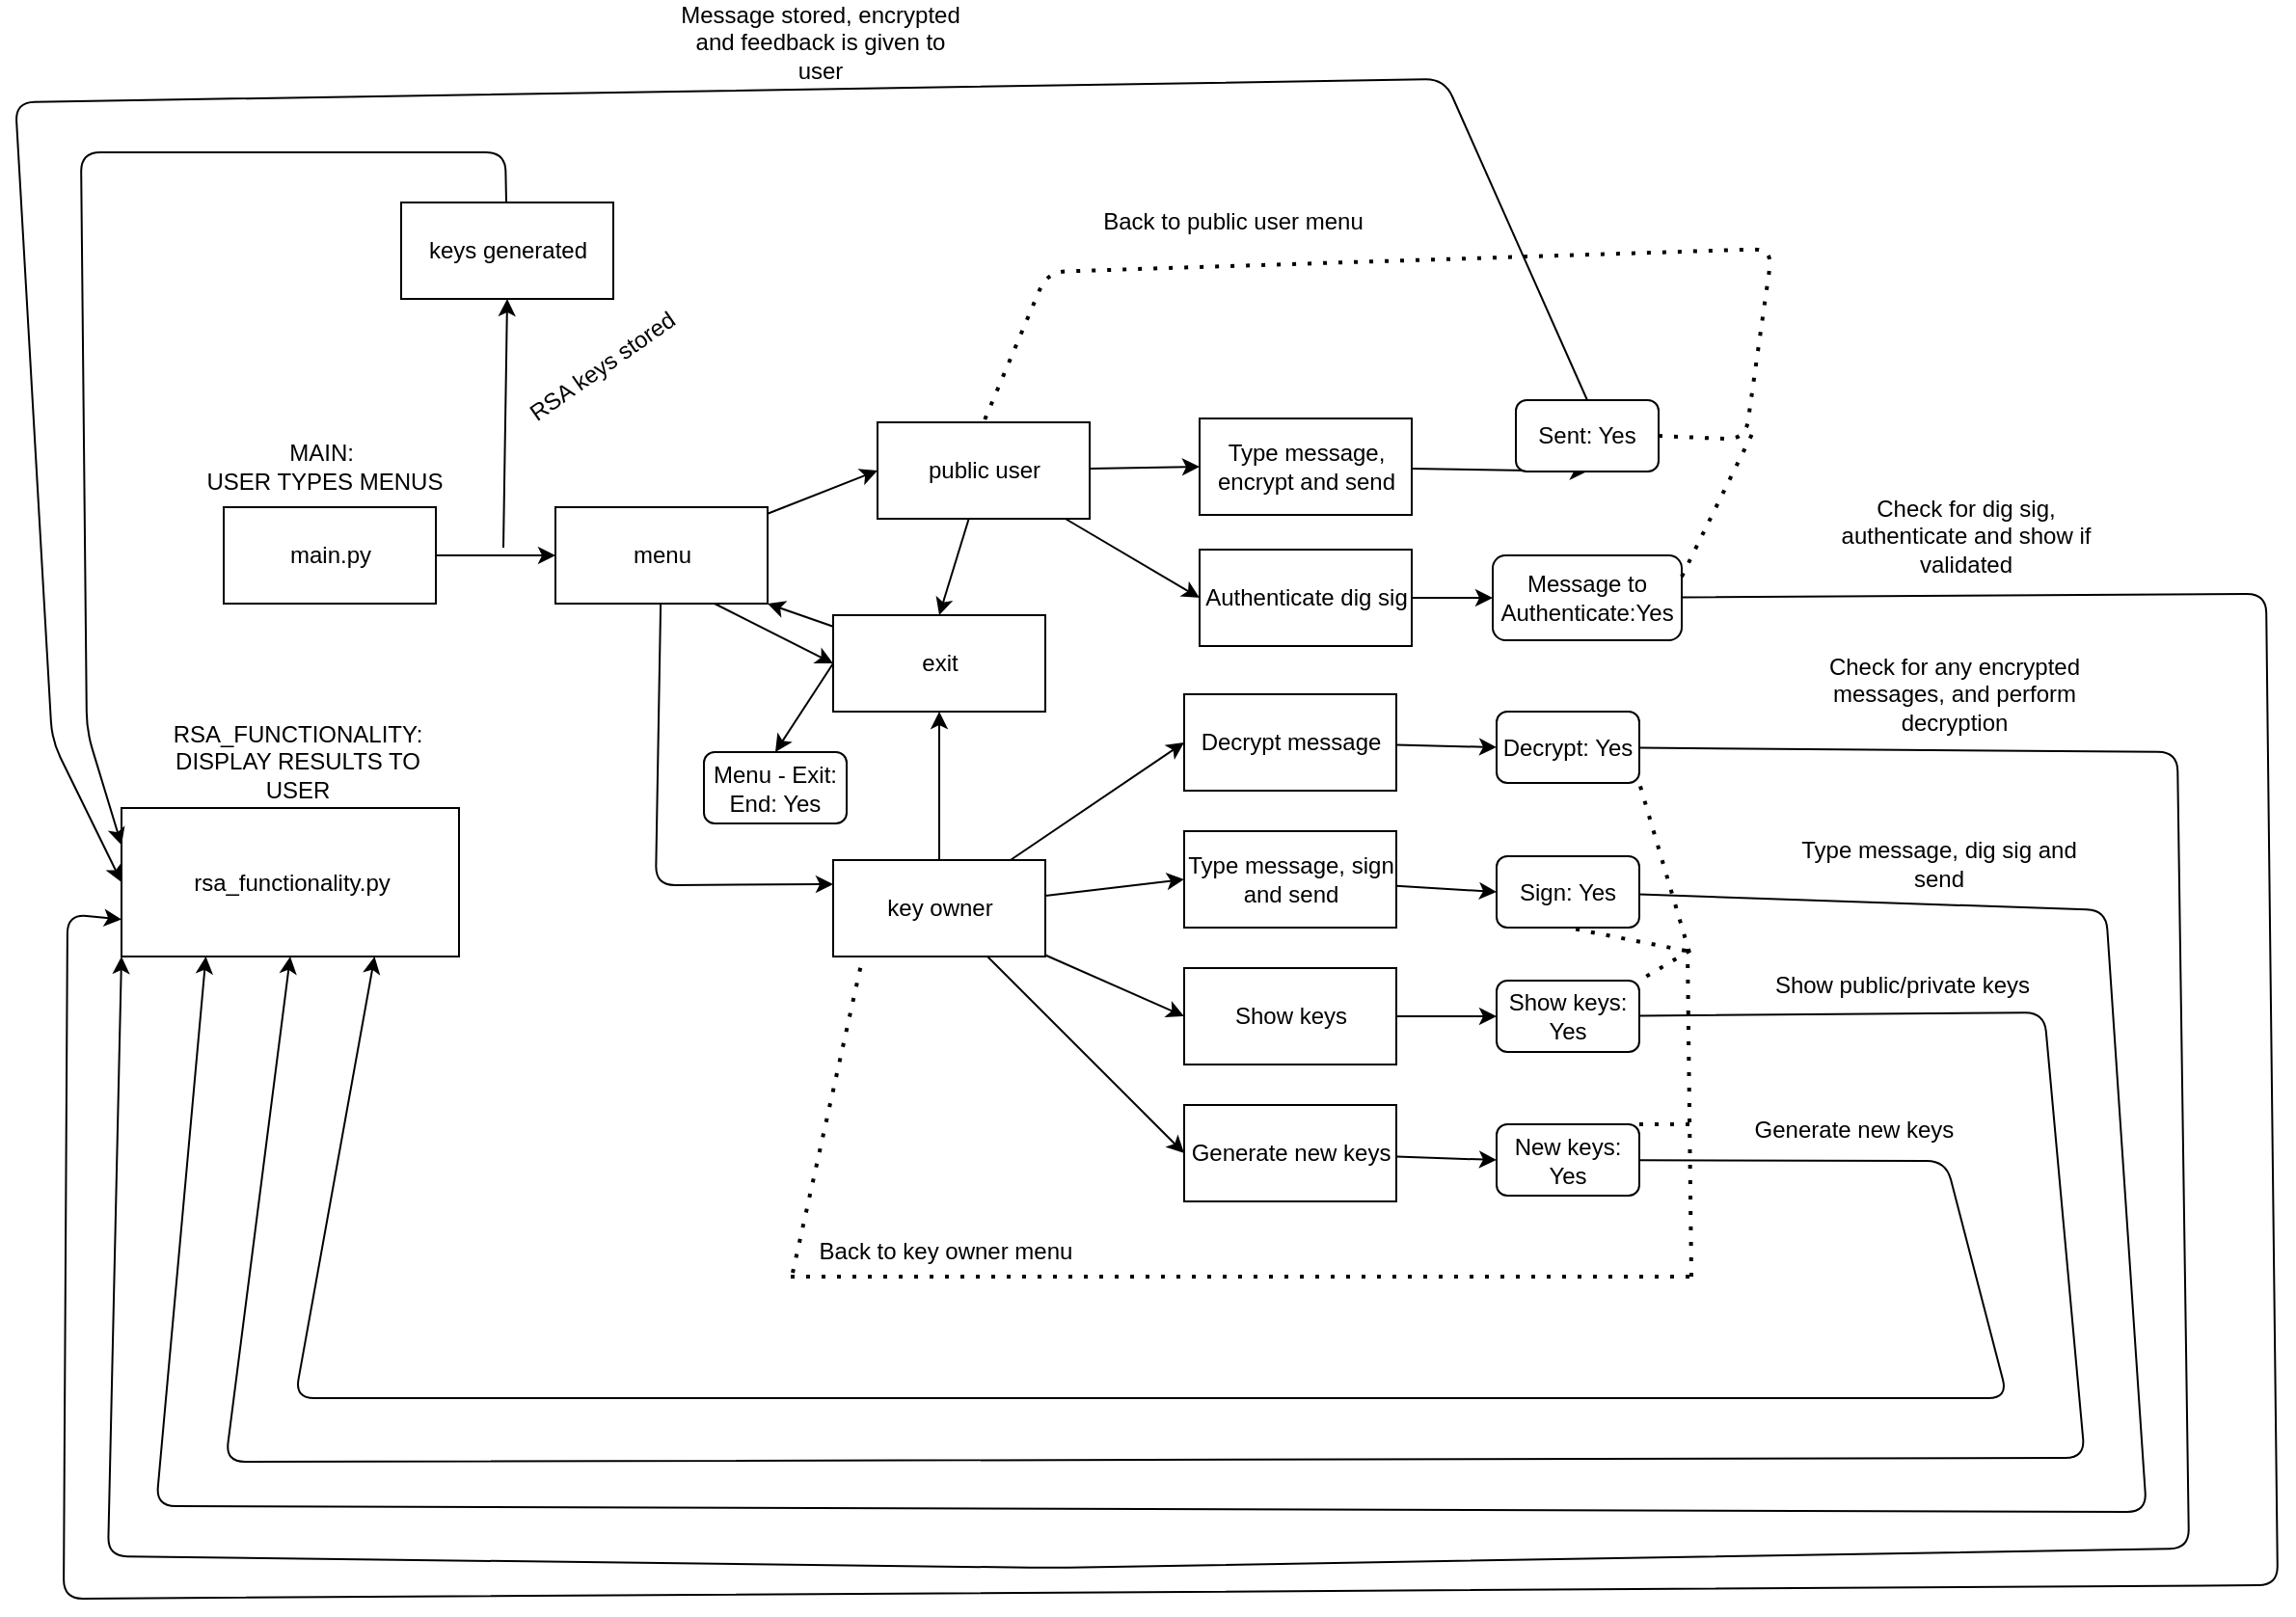 <mxfile>
    <diagram id="t364OgUUDv9qm5hheTeE" name="Page-1">
        <mxGraphModel dx="2314" dy="1393" grid="0" gridSize="10" guides="1" tooltips="1" connect="1" arrows="1" fold="1" page="0" pageScale="1" pageWidth="850" pageHeight="1100" math="0" shadow="0">
            <root>
                <mxCell id="0"/>
                <mxCell id="1" parent="0"/>
                <mxCell id="5" style="edgeStyle=none;html=1;entryX=0;entryY=0.5;entryDx=0;entryDy=0;" edge="1" parent="1" source="2" target="4">
                    <mxGeometry relative="1" as="geometry"/>
                </mxCell>
                <mxCell id="2" value="main.py" style="html=1;" vertex="1" parent="1">
                    <mxGeometry x="27" y="83" width="110" height="50" as="geometry"/>
                </mxCell>
                <mxCell id="3" value="rsa_functionality.py" style="html=1;" vertex="1" parent="1">
                    <mxGeometry x="-26" y="239" width="175" height="77" as="geometry"/>
                </mxCell>
                <mxCell id="12" style="edgeStyle=none;html=1;entryX=0;entryY=0.5;entryDx=0;entryDy=0;" edge="1" parent="1" source="4" target="6">
                    <mxGeometry relative="1" as="geometry"/>
                </mxCell>
                <mxCell id="27" style="edgeStyle=none;html=1;entryX=0.5;entryY=1;entryDx=0;entryDy=0;" edge="1" parent="1" target="7">
                    <mxGeometry relative="1" as="geometry">
                        <mxPoint x="172" y="104" as="sourcePoint"/>
                    </mxGeometry>
                </mxCell>
                <mxCell id="40" style="edgeStyle=none;html=1;entryX=0;entryY=0.25;entryDx=0;entryDy=0;" edge="1" parent="1" source="4" target="41">
                    <mxGeometry relative="1" as="geometry">
                        <mxPoint x="368.419" y="150.238" as="targetPoint"/>
                        <Array as="points">
                            <mxPoint x="251" y="279"/>
                        </Array>
                    </mxGeometry>
                </mxCell>
                <mxCell id="69" style="edgeStyle=none;html=1;exitX=0.75;exitY=1;exitDx=0;exitDy=0;entryX=0;entryY=0.5;entryDx=0;entryDy=0;" edge="1" parent="1" source="4" target="15">
                    <mxGeometry relative="1" as="geometry"/>
                </mxCell>
                <mxCell id="4" value="menu" style="html=1;" vertex="1" parent="1">
                    <mxGeometry x="199" y="83" width="110" height="50" as="geometry"/>
                </mxCell>
                <mxCell id="13" style="edgeStyle=none;html=1;entryX=0;entryY=0.5;entryDx=0;entryDy=0;" edge="1" parent="1" source="6" target="11">
                    <mxGeometry relative="1" as="geometry"/>
                </mxCell>
                <mxCell id="25" style="edgeStyle=none;html=1;entryX=0;entryY=0.5;entryDx=0;entryDy=0;" edge="1" parent="1" source="6" target="24">
                    <mxGeometry relative="1" as="geometry"/>
                </mxCell>
                <mxCell id="50" style="edgeStyle=none;html=1;entryX=0.5;entryY=0;entryDx=0;entryDy=0;" edge="1" parent="1" source="6" target="15">
                    <mxGeometry relative="1" as="geometry"/>
                </mxCell>
                <mxCell id="6" value="public user" style="html=1;" vertex="1" parent="1">
                    <mxGeometry x="366" y="39" width="110" height="50" as="geometry"/>
                </mxCell>
                <mxCell id="23" style="edgeStyle=none;html=1;entryX=0;entryY=0.25;entryDx=0;entryDy=0;" edge="1" parent="1" source="7" target="3">
                    <mxGeometry relative="1" as="geometry">
                        <mxPoint x="175" y="-108.562" as="targetPoint"/>
                        <Array as="points">
                            <mxPoint x="173" y="-101"/>
                            <mxPoint x="-47" y="-101"/>
                            <mxPoint x="-44" y="199"/>
                        </Array>
                    </mxGeometry>
                </mxCell>
                <mxCell id="7" value="keys generated" style="html=1;" vertex="1" parent="1">
                    <mxGeometry x="119" y="-75" width="110" height="50" as="geometry"/>
                </mxCell>
                <mxCell id="22" style="edgeStyle=none;html=1;entryX=0;entryY=0.5;entryDx=0;entryDy=0;exitX=0.5;exitY=0;exitDx=0;exitDy=0;" edge="1" parent="1" source="30" target="3">
                    <mxGeometry relative="1" as="geometry">
                        <mxPoint x="-76" y="260" as="targetPoint"/>
                        <mxPoint x="575" y="33" as="sourcePoint"/>
                        <Array as="points">
                            <mxPoint x="660" y="-139"/>
                            <mxPoint x="-81" y="-127"/>
                            <mxPoint x="-62" y="204"/>
                        </Array>
                    </mxGeometry>
                </mxCell>
                <mxCell id="32" style="edgeStyle=none;html=1;entryX=0.5;entryY=1;entryDx=0;entryDy=0;" edge="1" parent="1" source="11" target="30">
                    <mxGeometry relative="1" as="geometry"/>
                </mxCell>
                <mxCell id="11" value="Type message, &lt;br&gt;encrypt and send" style="html=1;" vertex="1" parent="1">
                    <mxGeometry x="533" y="37" width="110" height="50" as="geometry"/>
                </mxCell>
                <mxCell id="51" style="edgeStyle=none;html=1;entryX=1;entryY=1;entryDx=0;entryDy=0;" edge="1" parent="1" source="15" target="4">
                    <mxGeometry relative="1" as="geometry"/>
                </mxCell>
                <mxCell id="70" style="edgeStyle=none;html=1;entryX=0.5;entryY=0;entryDx=0;entryDy=0;exitX=0;exitY=0.5;exitDx=0;exitDy=0;" edge="1" parent="1" source="15" target="68">
                    <mxGeometry relative="1" as="geometry"/>
                </mxCell>
                <mxCell id="15" value="exit" style="html=1;" vertex="1" parent="1">
                    <mxGeometry x="343" y="139" width="110" height="50" as="geometry"/>
                </mxCell>
                <mxCell id="36" style="edgeStyle=none;html=1;entryX=0;entryY=0.5;entryDx=0;entryDy=0;" edge="1" parent="1" source="24" target="34">
                    <mxGeometry relative="1" as="geometry"/>
                </mxCell>
                <mxCell id="24" value="Authenticate dig sig" style="html=1;" vertex="1" parent="1">
                    <mxGeometry x="533" y="105" width="110" height="50" as="geometry"/>
                </mxCell>
                <mxCell id="26" value="Message stored, encrypted and feedback is given to user" style="text;html=1;strokeColor=none;fillColor=none;align=center;verticalAlign=middle;whiteSpace=wrap;rounded=0;" vertex="1" parent="1">
                    <mxGeometry x="262" y="-173" width="149" height="30" as="geometry"/>
                </mxCell>
                <mxCell id="28" value="RSA keys stored" style="text;html=1;strokeColor=none;fillColor=none;align=center;verticalAlign=middle;whiteSpace=wrap;rounded=0;rotation=-35;" vertex="1" parent="1">
                    <mxGeometry x="149" y="-5" width="149" height="30" as="geometry"/>
                </mxCell>
                <mxCell id="29" value="Back to public user menu" style="text;html=1;strokeColor=none;fillColor=none;align=center;verticalAlign=middle;whiteSpace=wrap;rounded=0;" vertex="1" parent="1">
                    <mxGeometry x="476" y="-80" width="149" height="30" as="geometry"/>
                </mxCell>
                <mxCell id="30" value="Sent: Yes" style="rounded=1;whiteSpace=wrap;html=1;" vertex="1" parent="1">
                    <mxGeometry x="697" y="27.5" width="74" height="37" as="geometry"/>
                </mxCell>
                <mxCell id="78" style="edgeStyle=none;html=1;entryX=0;entryY=0.75;entryDx=0;entryDy=0;" edge="1" parent="1" source="34" target="3">
                    <mxGeometry relative="1" as="geometry">
                        <Array as="points">
                            <mxPoint x="1086" y="128"/>
                            <mxPoint x="1092" y="642"/>
                            <mxPoint x="-56" y="649"/>
                            <mxPoint x="-54" y="294"/>
                        </Array>
                    </mxGeometry>
                </mxCell>
                <mxCell id="34" value="Message to Authenticate:Yes" style="rounded=1;whiteSpace=wrap;html=1;" vertex="1" parent="1">
                    <mxGeometry x="685" y="108" width="98" height="44" as="geometry"/>
                </mxCell>
                <mxCell id="38" value="Check for dig sig, authenticate and show if validated" style="text;html=1;strokeColor=none;fillColor=none;align=center;verticalAlign=middle;whiteSpace=wrap;rounded=0;" vertex="1" parent="1">
                    <mxGeometry x="856" y="83" width="149" height="30" as="geometry"/>
                </mxCell>
                <mxCell id="46" style="edgeStyle=none;html=1;entryX=0;entryY=0.5;entryDx=0;entryDy=0;" edge="1" parent="1" source="41" target="42">
                    <mxGeometry relative="1" as="geometry"/>
                </mxCell>
                <mxCell id="47" style="edgeStyle=none;html=1;entryX=0;entryY=0.5;entryDx=0;entryDy=0;" edge="1" parent="1" source="41" target="43">
                    <mxGeometry relative="1" as="geometry"/>
                </mxCell>
                <mxCell id="48" style="edgeStyle=none;html=1;entryX=0;entryY=0.5;entryDx=0;entryDy=0;" edge="1" parent="1" source="41" target="44">
                    <mxGeometry relative="1" as="geometry"/>
                </mxCell>
                <mxCell id="49" style="edgeStyle=none;html=1;entryX=0;entryY=0.5;entryDx=0;entryDy=0;" edge="1" parent="1" source="41" target="45">
                    <mxGeometry relative="1" as="geometry"/>
                </mxCell>
                <mxCell id="52" style="edgeStyle=none;html=1;entryX=0.5;entryY=1;entryDx=0;entryDy=0;" edge="1" parent="1" source="41" target="15">
                    <mxGeometry relative="1" as="geometry"/>
                </mxCell>
                <mxCell id="41" value="key owner" style="html=1;" vertex="1" parent="1">
                    <mxGeometry x="343" y="266" width="110" height="50" as="geometry"/>
                </mxCell>
                <mxCell id="56" style="edgeStyle=none;html=1;entryX=0;entryY=0.5;entryDx=0;entryDy=0;" edge="1" parent="1" source="42" target="55">
                    <mxGeometry relative="1" as="geometry"/>
                </mxCell>
                <mxCell id="42" value="Decrypt message" style="html=1;" vertex="1" parent="1">
                    <mxGeometry x="525" y="180" width="110" height="50" as="geometry"/>
                </mxCell>
                <mxCell id="61" style="edgeStyle=none;html=1;entryX=0;entryY=0.5;entryDx=0;entryDy=0;" edge="1" parent="1" source="43" target="58">
                    <mxGeometry relative="1" as="geometry"/>
                </mxCell>
                <mxCell id="43" value="Type message, sign &lt;br&gt;and send" style="html=1;" vertex="1" parent="1">
                    <mxGeometry x="525" y="251" width="110" height="50" as="geometry"/>
                </mxCell>
                <mxCell id="62" style="edgeStyle=none;html=1;entryX=0;entryY=0.5;entryDx=0;entryDy=0;" edge="1" parent="1" source="44" target="59">
                    <mxGeometry relative="1" as="geometry"/>
                </mxCell>
                <mxCell id="44" value="Show keys" style="html=1;" vertex="1" parent="1">
                    <mxGeometry x="525" y="322" width="110" height="50" as="geometry"/>
                </mxCell>
                <mxCell id="63" style="edgeStyle=none;html=1;entryX=0;entryY=0.5;entryDx=0;entryDy=0;" edge="1" parent="1" source="45" target="60">
                    <mxGeometry relative="1" as="geometry"/>
                </mxCell>
                <mxCell id="45" value="Generate new keys" style="html=1;" vertex="1" parent="1">
                    <mxGeometry x="525" y="393" width="110" height="50" as="geometry"/>
                </mxCell>
                <mxCell id="57" style="edgeStyle=none;html=1;entryX=0;entryY=1;entryDx=0;entryDy=0;" edge="1" parent="1" source="55" target="3">
                    <mxGeometry relative="1" as="geometry">
                        <mxPoint x="865.219" y="207.5" as="targetPoint"/>
                        <Array as="points">
                            <mxPoint x="1040" y="210"/>
                            <mxPoint x="1046" y="623"/>
                            <mxPoint x="455" y="633"/>
                            <mxPoint x="-33" y="627"/>
                        </Array>
                    </mxGeometry>
                </mxCell>
                <mxCell id="55" value="Decrypt: Yes" style="rounded=1;whiteSpace=wrap;html=1;" vertex="1" parent="1">
                    <mxGeometry x="687" y="189" width="74" height="37" as="geometry"/>
                </mxCell>
                <mxCell id="64" style="edgeStyle=none;html=1;entryX=0.25;entryY=1;entryDx=0;entryDy=0;" edge="1" parent="1" source="58" target="3">
                    <mxGeometry relative="1" as="geometry">
                        <Array as="points">
                            <mxPoint x="1003" y="292"/>
                            <mxPoint x="1024" y="604"/>
                            <mxPoint x="-8" y="601"/>
                        </Array>
                    </mxGeometry>
                </mxCell>
                <mxCell id="58" value="Sign: Yes" style="rounded=1;whiteSpace=wrap;html=1;" vertex="1" parent="1">
                    <mxGeometry x="687" y="264" width="74" height="37" as="geometry"/>
                </mxCell>
                <mxCell id="65" style="edgeStyle=none;html=1;entryX=0.5;entryY=1;entryDx=0;entryDy=0;" edge="1" parent="1" source="59" target="3">
                    <mxGeometry relative="1" as="geometry">
                        <Array as="points">
                            <mxPoint x="971" y="345"/>
                            <mxPoint x="992" y="576"/>
                            <mxPoint x="28" y="578"/>
                        </Array>
                    </mxGeometry>
                </mxCell>
                <mxCell id="59" value="Show keys: Yes" style="rounded=1;whiteSpace=wrap;html=1;" vertex="1" parent="1">
                    <mxGeometry x="687" y="328.5" width="74" height="37" as="geometry"/>
                </mxCell>
                <mxCell id="66" style="edgeStyle=none;html=1;entryX=0.75;entryY=1;entryDx=0;entryDy=0;" edge="1" parent="1" source="60" target="3">
                    <mxGeometry relative="1" as="geometry">
                        <Array as="points">
                            <mxPoint x="920" y="422"/>
                            <mxPoint x="952" y="545"/>
                            <mxPoint x="64" y="545"/>
                        </Array>
                    </mxGeometry>
                </mxCell>
                <mxCell id="60" value="New keys: Yes" style="rounded=1;whiteSpace=wrap;html=1;" vertex="1" parent="1">
                    <mxGeometry x="687" y="403" width="74" height="37" as="geometry"/>
                </mxCell>
                <mxCell id="68" value="Menu - Exit: End: Yes" style="rounded=1;whiteSpace=wrap;html=1;" vertex="1" parent="1">
                    <mxGeometry x="276" y="210" width="74" height="37" as="geometry"/>
                </mxCell>
                <mxCell id="71" value="Check for any encrypted messages, and perform decryption" style="text;html=1;strokeColor=none;fillColor=none;align=center;verticalAlign=middle;whiteSpace=wrap;rounded=0;" vertex="1" parent="1">
                    <mxGeometry x="850" y="165" width="149" height="30" as="geometry"/>
                </mxCell>
                <mxCell id="72" value="Type message, dig sig and send" style="text;html=1;strokeColor=none;fillColor=none;align=center;verticalAlign=middle;whiteSpace=wrap;rounded=0;" vertex="1" parent="1">
                    <mxGeometry x="842" y="253" width="149" height="30" as="geometry"/>
                </mxCell>
                <mxCell id="74" value="Show public/private keys" style="text;html=1;strokeColor=none;fillColor=none;align=center;verticalAlign=middle;whiteSpace=wrap;rounded=0;" vertex="1" parent="1">
                    <mxGeometry x="823" y="316" width="149" height="30" as="geometry"/>
                </mxCell>
                <mxCell id="75" value="Generate new keys" style="text;html=1;strokeColor=none;fillColor=none;align=center;verticalAlign=middle;whiteSpace=wrap;rounded=0;" vertex="1" parent="1">
                    <mxGeometry x="798" y="391" width="149" height="30" as="geometry"/>
                </mxCell>
                <mxCell id="76" value="RSA_FUNCTIONALITY:&lt;br&gt;DISPLAY RESULTS TO USER" style="text;html=1;strokeColor=none;fillColor=none;align=center;verticalAlign=middle;whiteSpace=wrap;rounded=0;" vertex="1" parent="1">
                    <mxGeometry x="-9" y="200" width="149" height="30" as="geometry"/>
                </mxCell>
                <mxCell id="79" value="" style="endArrow=none;dashed=1;html=1;dashPattern=1 3;strokeWidth=2;exitX=1;exitY=0.5;exitDx=0;exitDy=0;entryX=0.5;entryY=0;entryDx=0;entryDy=0;" edge="1" parent="1" source="30" target="6">
                    <mxGeometry width="50" height="50" relative="1" as="geometry">
                        <mxPoint x="809" y="4" as="sourcePoint"/>
                        <mxPoint x="433" y="-51" as="targetPoint"/>
                        <Array as="points">
                            <mxPoint x="816" y="48"/>
                            <mxPoint x="830" y="-51"/>
                            <mxPoint x="454" y="-39"/>
                        </Array>
                    </mxGeometry>
                </mxCell>
                <mxCell id="80" value="" style="endArrow=none;dashed=1;html=1;dashPattern=1 3;strokeWidth=2;exitX=1;exitY=0.25;exitDx=0;exitDy=0;" edge="1" parent="1" source="34">
                    <mxGeometry width="50" height="50" relative="1" as="geometry">
                        <mxPoint x="451" y="200" as="sourcePoint"/>
                        <mxPoint x="820" y="44" as="targetPoint"/>
                    </mxGeometry>
                </mxCell>
                <mxCell id="81" value="Back to key owner menu" style="text;html=1;strokeColor=none;fillColor=none;align=center;verticalAlign=middle;whiteSpace=wrap;rounded=0;" vertex="1" parent="1">
                    <mxGeometry x="327" y="454" width="149" height="30" as="geometry"/>
                </mxCell>
                <mxCell id="82" value="" style="endArrow=none;dashed=1;html=1;dashPattern=1 3;strokeWidth=2;entryX=1;entryY=1;entryDx=0;entryDy=0;" edge="1" parent="1" target="55">
                    <mxGeometry width="50" height="50" relative="1" as="geometry">
                        <mxPoint x="787" y="314" as="sourcePoint"/>
                        <mxPoint x="501" y="150" as="targetPoint"/>
                    </mxGeometry>
                </mxCell>
                <mxCell id="83" value="" style="endArrow=none;dashed=1;html=1;dashPattern=1 3;strokeWidth=2;entryX=1;entryY=0;entryDx=0;entryDy=0;" edge="1" parent="1" target="59">
                    <mxGeometry width="50" height="50" relative="1" as="geometry">
                        <mxPoint x="787" y="313" as="sourcePoint"/>
                        <mxPoint x="501" y="150" as="targetPoint"/>
                    </mxGeometry>
                </mxCell>
                <mxCell id="84" value="" style="endArrow=none;dashed=1;html=1;dashPattern=1 3;strokeWidth=2;entryX=0.5;entryY=1;entryDx=0;entryDy=0;" edge="1" parent="1" target="58">
                    <mxGeometry width="50" height="50" relative="1" as="geometry">
                        <mxPoint x="785" y="313" as="sourcePoint"/>
                        <mxPoint x="501" y="150" as="targetPoint"/>
                    </mxGeometry>
                </mxCell>
                <mxCell id="85" value="" style="endArrow=none;dashed=1;html=1;dashPattern=1 3;strokeWidth=2;" edge="1" parent="1">
                    <mxGeometry width="50" height="50" relative="1" as="geometry">
                        <mxPoint x="788" y="482" as="sourcePoint"/>
                        <mxPoint x="786" y="312" as="targetPoint"/>
                    </mxGeometry>
                </mxCell>
                <mxCell id="86" value="" style="endArrow=none;dashed=1;html=1;dashPattern=1 3;strokeWidth=2;entryX=1;entryY=0;entryDx=0;entryDy=0;" edge="1" parent="1" target="60">
                    <mxGeometry width="50" height="50" relative="1" as="geometry">
                        <mxPoint x="787" y="403" as="sourcePoint"/>
                        <mxPoint x="501" y="150" as="targetPoint"/>
                    </mxGeometry>
                </mxCell>
                <mxCell id="87" value="" style="endArrow=none;dashed=1;html=1;dashPattern=1 3;strokeWidth=2;" edge="1" parent="1">
                    <mxGeometry width="50" height="50" relative="1" as="geometry">
                        <mxPoint x="321" y="482" as="sourcePoint"/>
                        <mxPoint x="788" y="482" as="targetPoint"/>
                    </mxGeometry>
                </mxCell>
                <mxCell id="88" value="" style="endArrow=none;dashed=1;html=1;dashPattern=1 3;strokeWidth=2;entryX=0.132;entryY=1.081;entryDx=0;entryDy=0;entryPerimeter=0;" edge="1" parent="1" target="41">
                    <mxGeometry width="50" height="50" relative="1" as="geometry">
                        <mxPoint x="322" y="480" as="sourcePoint"/>
                        <mxPoint x="501" y="150" as="targetPoint"/>
                    </mxGeometry>
                </mxCell>
                <mxCell id="89" value="MAIN:&amp;nbsp;&lt;br&gt;USER TYPES MENUS" style="text;html=1;strokeColor=none;fillColor=none;align=center;verticalAlign=middle;whiteSpace=wrap;rounded=0;" vertex="1" parent="1">
                    <mxGeometry x="5" y="47" width="149" height="30" as="geometry"/>
                </mxCell>
            </root>
        </mxGraphModel>
    </diagram>
</mxfile>